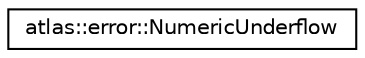 digraph "Graphical Class Hierarchy"
{
  edge [fontname="Helvetica",fontsize="10",labelfontname="Helvetica",labelfontsize="10"];
  node [fontname="Helvetica",fontsize="10",shape=record];
  rankdir="LR";
  Node1 [label="atlas::error::NumericUnderflow",height=0.2,width=0.4,color="black", fillcolor="white", style="filled",URL="$structatlas_1_1error_1_1NumericUnderflow.html"];
}
